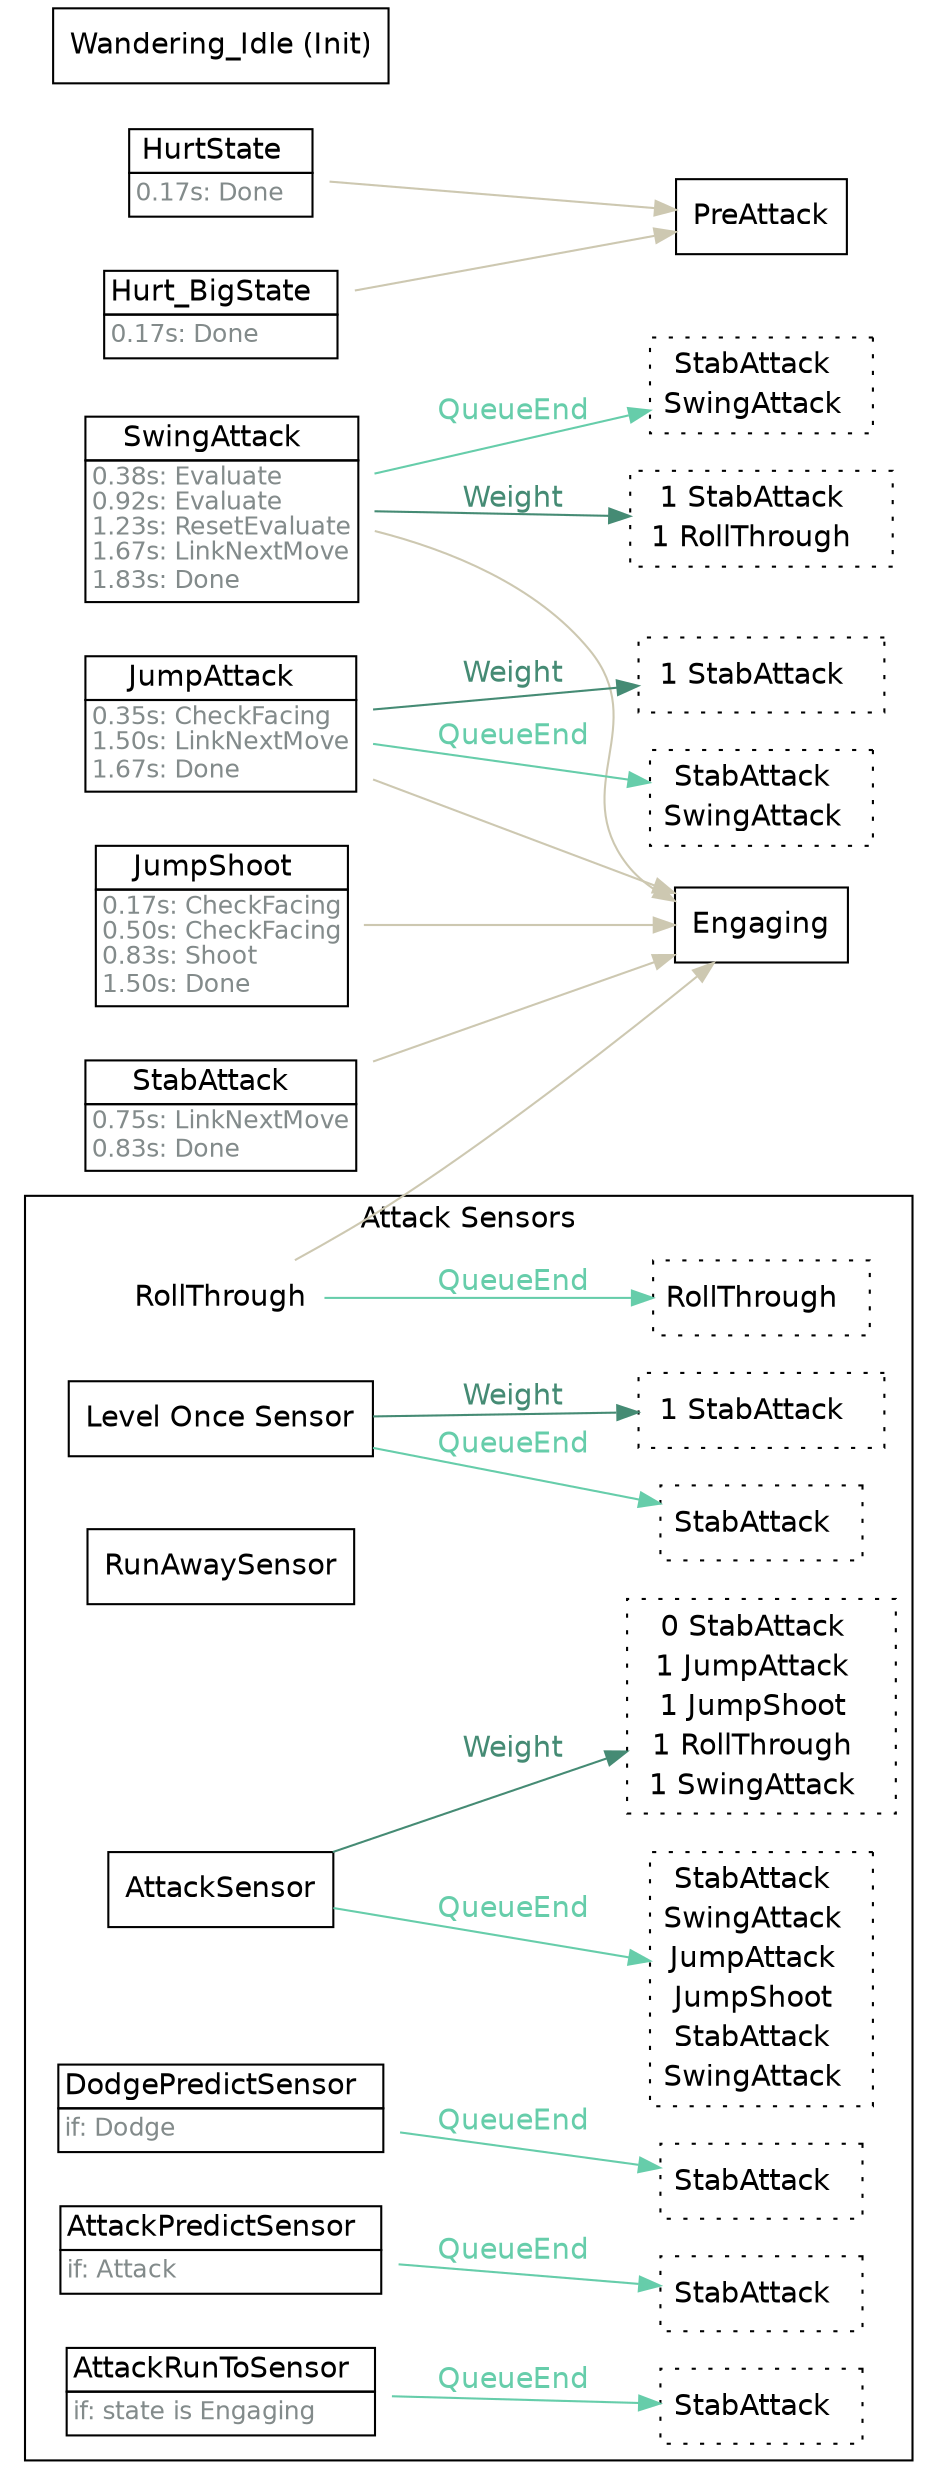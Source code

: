 strict digraph "Foo" {
	"rankdir"="LR";
	node ["shape"="box", "fontname"="Helvetica"];
	edge ["fontname"="Helvetica"];
	"StabAttack" ["shape"="plaintext", "label"=<<TABLE border="0" cellborder="1" cellspacing="0" cellpadding="2"><TR><TD >StabAttack  </TD></TR><TR><TD align="left" balign="left"><FONT point-size="12" color="azure4">0.75s: LinkNextMove<br/>0.83s: Done</FONT>  </TD></TR></TABLE>>]
	"StabAttack" -> "Engaging"  ["color"="cornsilk3", "fontcolor"="cornsilk3"]
	"SwingAttack" ["shape"="plaintext", "label"=<<TABLE border="0" cellborder="1" cellspacing="0" cellpadding="2"><TR><TD >SwingAttack  </TD></TR><TR><TD align="left" balign="left"><FONT point-size="12" color="azure4">0.38s: Evaluate<br/>0.92s: Evaluate<br/>1.23s: ResetEvaluate<br/>1.67s: LinkNextMove<br/>1.83s: Done</FONT>  </TD></TR></TABLE>>]
	"SwingAttack" -> "Engaging"  ["color"="cornsilk3", "fontcolor"="cornsilk3"]
	"SwingAttack_linked" ["shape"="box", "style"="dotted", "label"=<<TABLE border="0" cellborder="0" cellspacing="0" cellpadding="2"><TR><TD>StabAttack  </TD></TR><TR><TD>SwingAttack  </TD></TR></TABLE>>, "margin"="0.05"]
	"SwingAttack" -> "SwingAttack_linked"  ["label"="QueueEnd", "color"="aquamarine3", "fontcolor"="aquamarine3"]
	"SwingAttack_mustuse" ["shape"="box", "style"="dotted", "label"=<<TABLE border="0" cellborder="0" cellspacing="0" cellpadding="2"><TR><TD>1 StabAttack  </TD></TR><TR><TD>1 RollThrough  </TD></TR></TABLE>>]
	"SwingAttack" -> "SwingAttack_mustuse"  ["label"="Weight", "color"="aquamarine4", "fontcolor"="aquamarine4"]
	"JumpAttack" ["shape"="plaintext", "label"=<<TABLE border="0" cellborder="1" cellspacing="0" cellpadding="2"><TR><TD >JumpAttack  </TD></TR><TR><TD align="left" balign="left"><FONT point-size="12" color="azure4">0.35s: CheckFacing<br/>1.50s: LinkNextMove<br/>1.67s: Done</FONT>  </TD></TR></TABLE>>]
	"JumpAttack" -> "Engaging"  ["color"="cornsilk3", "fontcolor"="cornsilk3"]
	"JumpAttack_linked" ["shape"="box", "style"="dotted", "label"=<<TABLE border="0" cellborder="0" cellspacing="0" cellpadding="2"><TR><TD>StabAttack  </TD></TR><TR><TD>SwingAttack  </TD></TR></TABLE>>, "margin"="0.05"]
	"JumpAttack" -> "JumpAttack_linked"  ["label"="QueueEnd", "color"="aquamarine3", "fontcolor"="aquamarine3"]
	"JumpAttack_mustuse" ["shape"="box", "style"="dotted", "label"=<<TABLE border="0" cellborder="0" cellspacing="0" cellpadding="2"><TR><TD>1 StabAttack  </TD></TR></TABLE>>]
	"JumpAttack" -> "JumpAttack_mustuse"  ["label"="Weight", "color"="aquamarine4", "fontcolor"="aquamarine4"]
	"JumpShoot" ["shape"="plaintext", "label"=<<TABLE border="0" cellborder="1" cellspacing="0" cellpadding="2"><TR><TD >JumpShoot  </TD></TR><TR><TD align="left" balign="left"><FONT point-size="12" color="azure4">0.17s: CheckFacing<br/>0.50s: CheckFacing<br/>0.83s: Shoot<br/>1.50s: Done</FONT>  </TD></TR></TABLE>>]
	"JumpShoot" -> "Engaging"  ["color"="cornsilk3", "fontcolor"="cornsilk3"]
	"HurtState" ["shape"="plaintext", "label"=<<TABLE border="0" cellborder="1" cellspacing="0" cellpadding="2"><TR><TD >HurtState  </TD></TR><TR><TD align="left" balign="left"><FONT point-size="12" color="azure4">0.17s: Done</FONT>  </TD></TR></TABLE>>]
	"HurtState" -> "PreAttack"  ["color"="cornsilk3", "fontcolor"="cornsilk3"]
	"Hurt_BigState" ["shape"="plaintext", "label"=<<TABLE border="0" cellborder="1" cellspacing="0" cellpadding="2"><TR><TD >Hurt_BigState  </TD></TR><TR><TD align="left" balign="left"><FONT point-size="12" color="azure4">0.17s: Done</FONT>  </TD></TR></TABLE>>]
	"Hurt_BigState" -> "PreAttack"  ["color"="cornsilk3", "fontcolor"="cornsilk3"]
	"RollThrough" ["shape"="plaintext", "label"=<<TABLE border="0" cellborder="1" cellspacing="0" cellpadding="2"><TR><TD >RollThrough  </TD></TR><TR><TD align="left" balign="left"><FONT point-size="12" color="azure4">0.50s: Done</FONT>  </TD></TR></TABLE>>]
	"RollThrough" -> "Engaging"  ["color"="cornsilk3", "fontcolor"="cornsilk3"]
	"Wandering_Idle" ["label"="Wandering_Idle (Init)"]
	subgraph "cluster_attacksensors" {
		"rank"="sink";
		"label"="Attack Sensors";
		"fontname"="Helvetica";
		"Level Once Sensor" ["label"="Level Once Sensor"]
		"Level Once Sensor_linked" ["shape"="box", "style"="dotted", "label"=<<TABLE border="0" cellborder="0" cellspacing="0" cellpadding="2"><TR><TD>StabAttack  </TD></TR></TABLE>>, "margin"="0.05"]
		"Level Once Sensor" -> "Level Once Sensor_linked"  ["label"="QueueEnd", "color"="aquamarine3", "fontcolor"="aquamarine3"]
		"Level Once Sensor_mustuse" ["shape"="box", "style"="dotted", "label"=<<TABLE border="0" cellborder="0" cellspacing="0" cellpadding="2"><TR><TD>1 StabAttack  </TD></TR></TABLE>>]
		"Level Once Sensor" -> "Level Once Sensor_mustuse"  ["label"="Weight", "color"="aquamarine4", "fontcolor"="aquamarine4"]
		"RunAwaySensor" ["label"="RunAwaySensor"]
		"AttackSensor" ["label"="AttackSensor"]
		"AttackSensor_linked" ["shape"="box", "style"="dotted", "label"=<<TABLE border="0" cellborder="0" cellspacing="0" cellpadding="2"><TR><TD>StabAttack  </TD></TR><TR><TD>SwingAttack  </TD></TR><TR><TD>JumpAttack  </TD></TR><TR><TD>JumpShoot  </TD></TR><TR><TD>StabAttack  </TD></TR><TR><TD>SwingAttack  </TD></TR></TABLE>>, "margin"="0.05"]
		"AttackSensor" -> "AttackSensor_linked"  ["label"="QueueEnd", "color"="aquamarine3", "fontcolor"="aquamarine3"]
		"AttackSensor_mustuse" ["shape"="box", "style"="dotted", "label"=<<TABLE border="0" cellborder="0" cellspacing="0" cellpadding="2"><TR><TD>0 StabAttack  </TD></TR><TR><TD>1 JumpAttack  </TD></TR><TR><TD>1 JumpShoot  </TD></TR><TR><TD>1 RollThrough  </TD></TR><TR><TD>1 SwingAttack  </TD></TR></TABLE>>]
		"AttackSensor" -> "AttackSensor_mustuse"  ["label"="Weight", "color"="aquamarine4", "fontcolor"="aquamarine4"]
		"DodgePredictSensor" ["shape"="plaintext", "label"=<<TABLE border="0" cellborder="1" cellspacing="0" cellpadding="2"><TR><TD >DodgePredictSensor  </TD></TR><TR><TD align="left" balign="left"><FONT point-size="12" color="azure4">if: Dodge</FONT>  </TD></TR></TABLE>>]
		"DodgePredictSensor_linked" ["shape"="box", "style"="dotted", "label"=<<TABLE border="0" cellborder="0" cellspacing="0" cellpadding="2"><TR><TD>StabAttack  </TD></TR></TABLE>>, "margin"="0.05"]
		"DodgePredictSensor" -> "DodgePredictSensor_linked"  ["label"="QueueEnd", "color"="aquamarine3", "fontcolor"="aquamarine3"]
		"AttackPredictSensor" ["shape"="plaintext", "label"=<<TABLE border="0" cellborder="1" cellspacing="0" cellpadding="2"><TR><TD >AttackPredictSensor  </TD></TR><TR><TD align="left" balign="left"><FONT point-size="12" color="azure4">if: Attack</FONT>  </TD></TR></TABLE>>]
		"AttackPredictSensor_linked" ["shape"="box", "style"="dotted", "label"=<<TABLE border="0" cellborder="0" cellspacing="0" cellpadding="2"><TR><TD>StabAttack  </TD></TR></TABLE>>, "margin"="0.05"]
		"AttackPredictSensor" -> "AttackPredictSensor_linked"  ["label"="QueueEnd", "color"="aquamarine3", "fontcolor"="aquamarine3"]
		"AttackRunToSensor" ["shape"="plaintext", "label"=<<TABLE border="0" cellborder="1" cellspacing="0" cellpadding="2"><TR><TD >AttackRunToSensor  </TD></TR><TR><TD align="left" balign="left"><FONT point-size="12" color="azure4">if: state is Engaging</FONT>  </TD></TR></TABLE>>]
		"AttackRunToSensor_linked" ["shape"="box", "style"="dotted", "label"=<<TABLE border="0" cellborder="0" cellspacing="0" cellpadding="2"><TR><TD>StabAttack  </TD></TR></TABLE>>, "margin"="0.05"]
		"AttackRunToSensor" -> "AttackRunToSensor_linked"  ["label"="QueueEnd", "color"="aquamarine3", "fontcolor"="aquamarine3"]
		"RollThrough" ["label"="RollThrough"]
		"RollThrough_linked" ["shape"="box", "style"="dotted", "label"=<<TABLE border="0" cellborder="0" cellspacing="0" cellpadding="2"><TR><TD>RollThrough  </TD></TR></TABLE>>, "margin"="0.05"]
		"RollThrough" -> "RollThrough_linked"  ["label"="QueueEnd", "color"="aquamarine3", "fontcolor"="aquamarine3"]
	}
	
}
